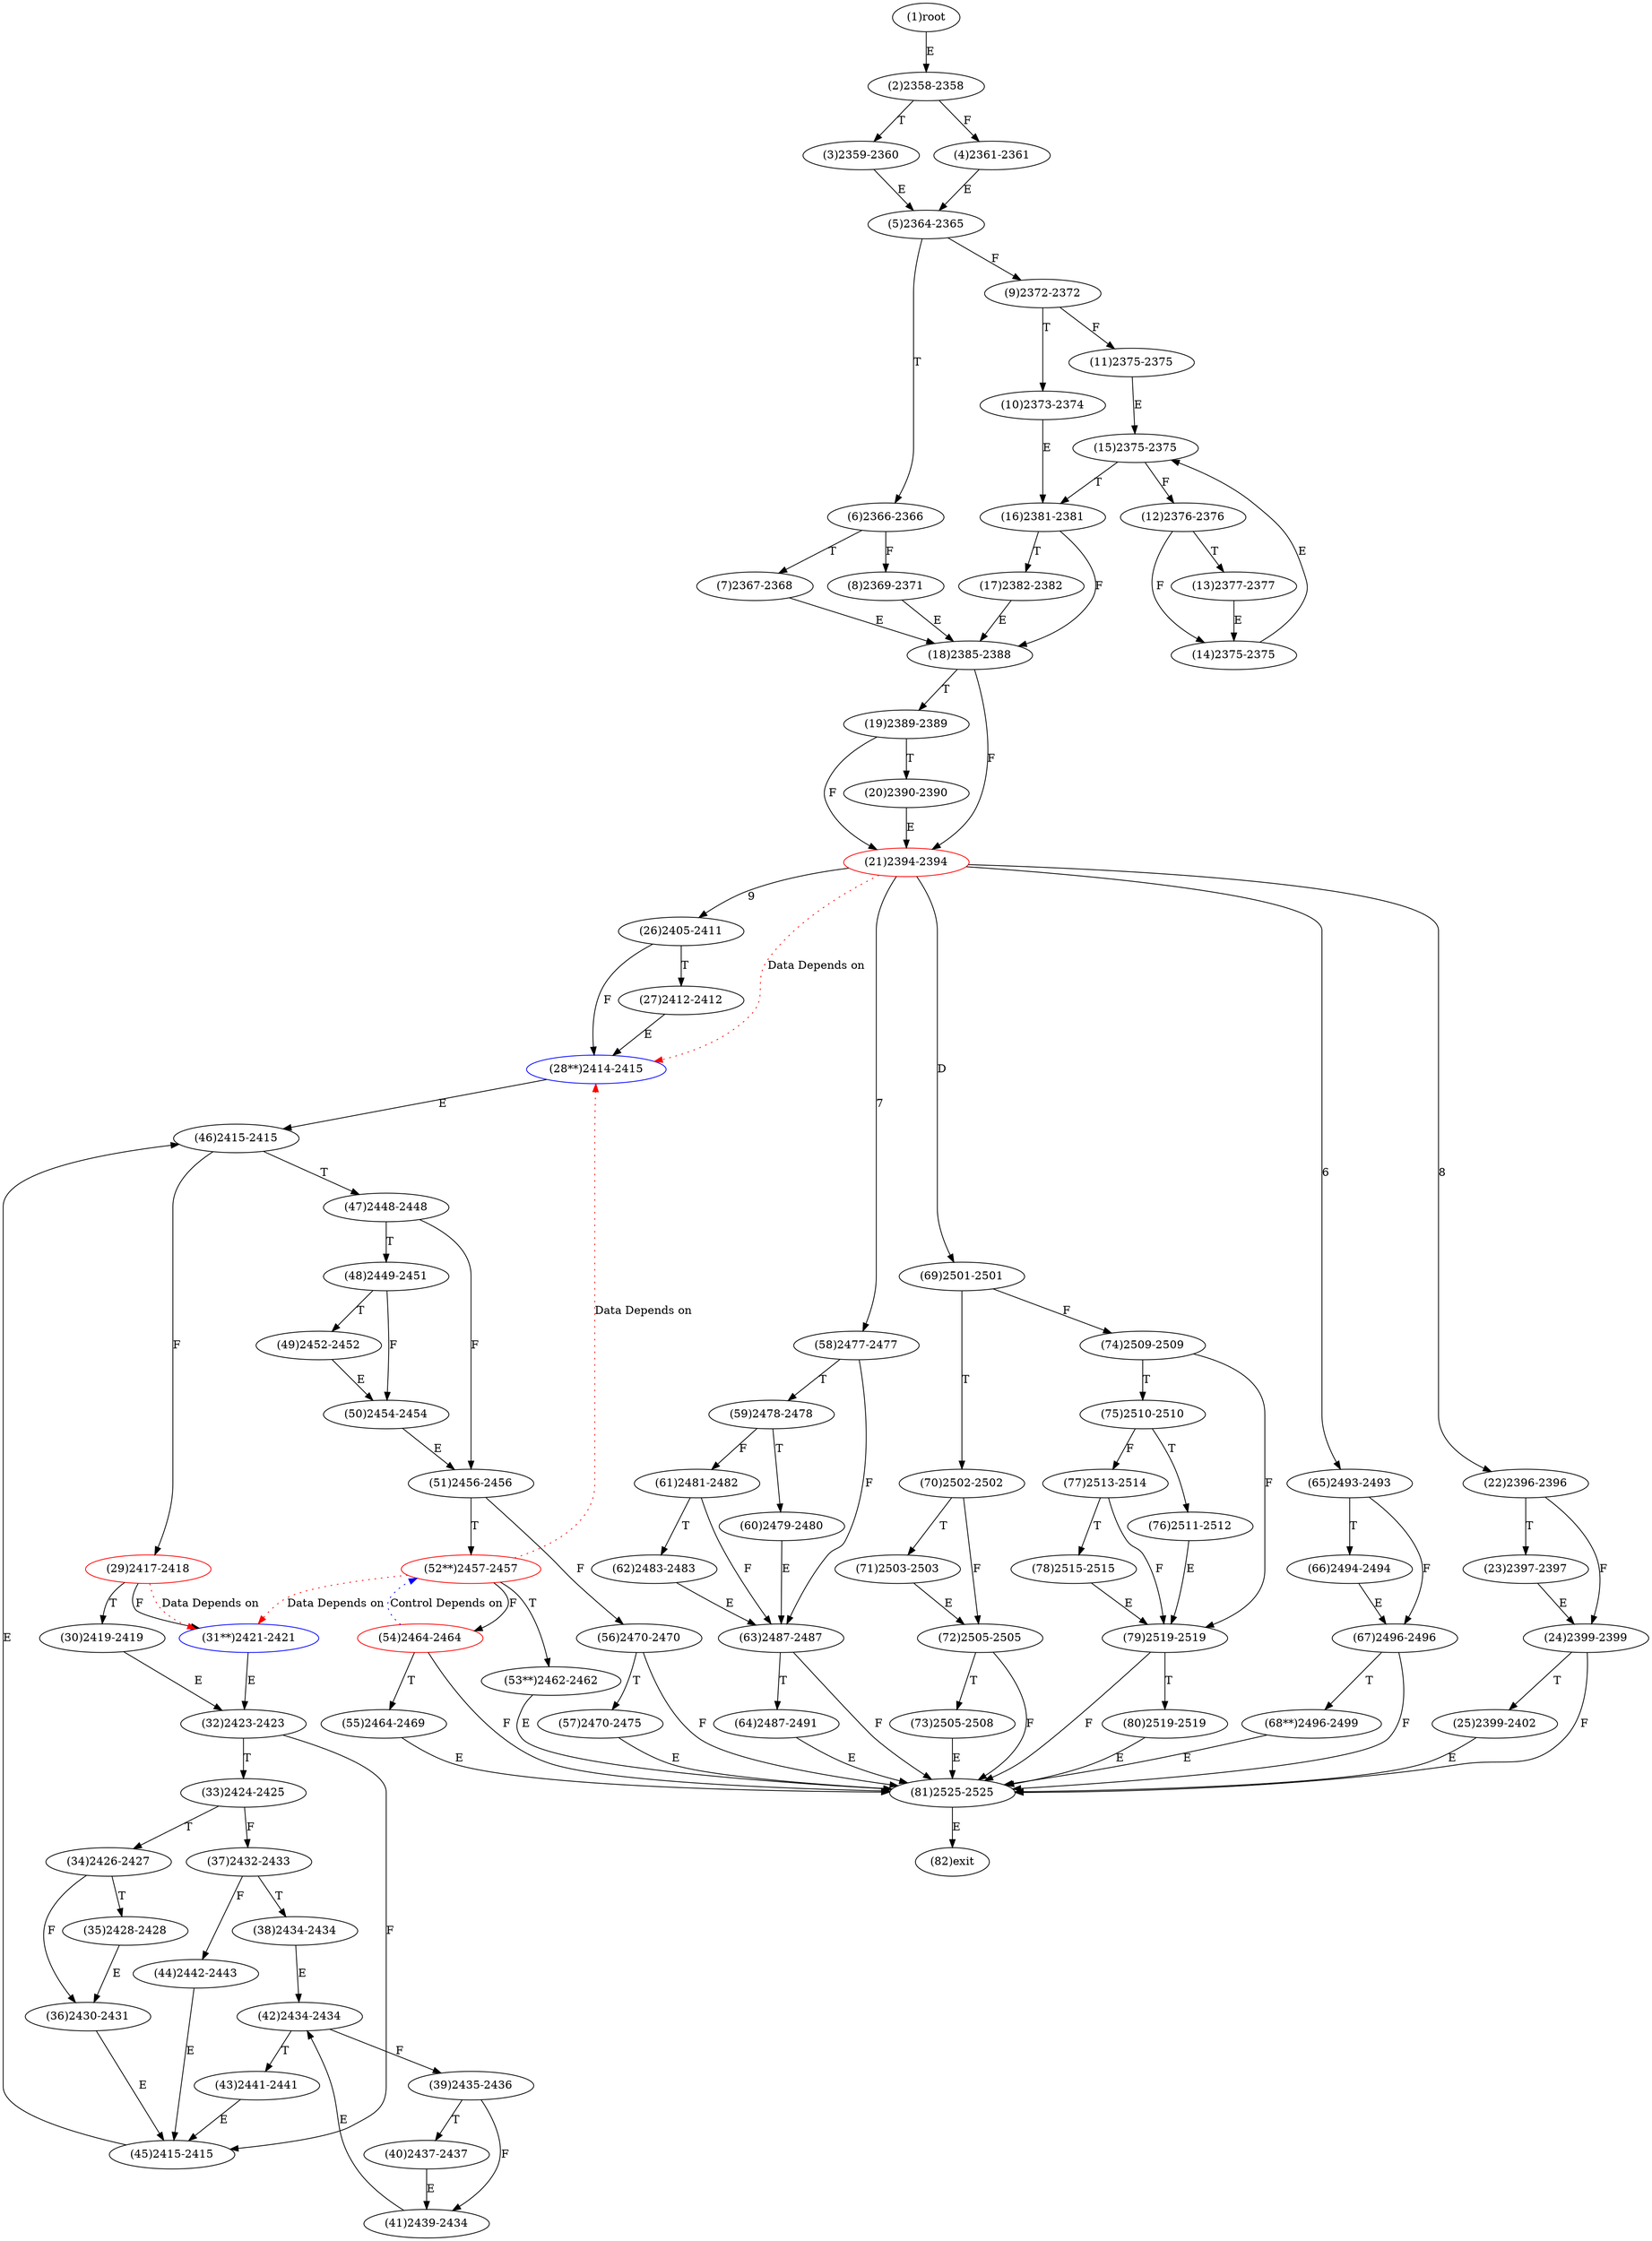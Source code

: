 digraph "" { 
1[ label="(1)root"];
2[ label="(2)2358-2358"];
3[ label="(3)2359-2360"];
4[ label="(4)2361-2361"];
5[ label="(5)2364-2365"];
6[ label="(6)2366-2366"];
7[ label="(7)2367-2368"];
8[ label="(8)2369-2371"];
9[ label="(9)2372-2372"];
10[ label="(10)2373-2374"];
11[ label="(11)2375-2375"];
12[ label="(12)2376-2376"];
13[ label="(13)2377-2377"];
14[ label="(14)2375-2375"];
15[ label="(15)2375-2375"];
17[ label="(17)2382-2382"];
16[ label="(16)2381-2381"];
19[ label="(19)2389-2389"];
18[ label="(18)2385-2388"];
21[ label="(21)2394-2394",color=red];
20[ label="(20)2390-2390"];
23[ label="(23)2397-2397"];
22[ label="(22)2396-2396"];
25[ label="(25)2399-2402"];
24[ label="(24)2399-2399"];
27[ label="(27)2412-2412"];
26[ label="(26)2405-2411"];
29[ label="(29)2417-2418",color=red];
28[ label="(28**)2414-2415",color=blue];
31[ label="(31**)2421-2421",color=blue];
30[ label="(30)2419-2419"];
34[ label="(34)2426-2427"];
35[ label="(35)2428-2428"];
32[ label="(32)2423-2423"];
33[ label="(33)2424-2425"];
38[ label="(38)2434-2434"];
39[ label="(39)2435-2436"];
36[ label="(36)2430-2431"];
37[ label="(37)2432-2433"];
42[ label="(42)2434-2434"];
43[ label="(43)2441-2441"];
40[ label="(40)2437-2437"];
41[ label="(41)2439-2434"];
46[ label="(46)2415-2415"];
47[ label="(47)2448-2448"];
44[ label="(44)2442-2443"];
45[ label="(45)2415-2415"];
51[ label="(51)2456-2456"];
50[ label="(50)2454-2454"];
49[ label="(49)2452-2452"];
48[ label="(48)2449-2451"];
55[ label="(55)2464-2469"];
54[ label="(54)2464-2464",color=red];
53[ label="(53**)2462-2462"];
52[ label="(52**)2457-2457",color=red];
59[ label="(59)2478-2478"];
58[ label="(58)2477-2477"];
57[ label="(57)2470-2475"];
56[ label="(56)2470-2470"];
63[ label="(63)2487-2487"];
62[ label="(62)2483-2483"];
61[ label="(61)2481-2482"];
60[ label="(60)2479-2480"];
68[ label="(68**)2496-2499"];
69[ label="(69)2501-2501"];
70[ label="(70)2502-2502"];
71[ label="(71)2503-2503"];
64[ label="(64)2487-2491"];
65[ label="(65)2493-2493"];
66[ label="(66)2494-2494"];
67[ label="(67)2496-2496"];
76[ label="(76)2511-2512"];
77[ label="(77)2513-2514"];
78[ label="(78)2515-2515"];
79[ label="(79)2519-2519"];
72[ label="(72)2505-2505"];
73[ label="(73)2505-2508"];
74[ label="(74)2509-2509"];
75[ label="(75)2510-2510"];
81[ label="(81)2525-2525"];
80[ label="(80)2519-2519"];
82[ label="(82)exit"];
1->2[ label="E"];
2->4[ label="F"];
2->3[ label="T"];
3->5[ label="E"];
4->5[ label="E"];
5->9[ label="F"];
5->6[ label="T"];
6->8[ label="F"];
6->7[ label="T"];
7->18[ label="E"];
8->18[ label="E"];
9->11[ label="F"];
9->10[ label="T"];
10->16[ label="E"];
11->15[ label="E"];
12->14[ label="F"];
12->13[ label="T"];
13->14[ label="E"];
14->15[ label="E"];
15->12[ label="F"];
15->16[ label="T"];
16->18[ label="F"];
16->17[ label="T"];
17->18[ label="E"];
18->21[ label="F"];
18->19[ label="T"];
19->21[ label="F"];
19->20[ label="T"];
20->21[ label="E"];
21->65[ label="6"];
21->58[ label="7"];
21->22[ label="8"];
21->26[ label="9"];
21->69[ label="D"];
22->24[ label="F"];
22->23[ label="T"];
23->24[ label="E"];
24->81[ label="F"];
24->25[ label="T"];
25->81[ label="E"];
26->28[ label="F"];
26->27[ label="T"];
27->28[ label="E"];
28->46[ label="E"];
29->31[ label="F"];
29->30[ label="T"];
30->32[ label="E"];
31->32[ label="E"];
32->45[ label="F"];
32->33[ label="T"];
33->37[ label="F"];
33->34[ label="T"];
34->36[ label="F"];
34->35[ label="T"];
35->36[ label="E"];
36->45[ label="E"];
37->44[ label="F"];
37->38[ label="T"];
38->42[ label="E"];
39->41[ label="F"];
39->40[ label="T"];
40->41[ label="E"];
41->42[ label="E"];
42->39[ label="F"];
42->43[ label="T"];
43->45[ label="E"];
44->45[ label="E"];
45->46[ label="E"];
46->29[ label="F"];
46->47[ label="T"];
47->51[ label="F"];
47->48[ label="T"];
48->50[ label="F"];
48->49[ label="T"];
49->50[ label="E"];
50->51[ label="E"];
51->56[ label="F"];
51->52[ label="T"];
52->54[ label="F"];
52->53[ label="T"];
53->81[ label="E"];
54->81[ label="F"];
54->55[ label="T"];
55->81[ label="E"];
56->81[ label="F"];
56->57[ label="T"];
57->81[ label="E"];
58->63[ label="F"];
58->59[ label="T"];
59->61[ label="F"];
59->60[ label="T"];
60->63[ label="E"];
61->63[ label="F"];
61->62[ label="T"];
62->63[ label="E"];
63->81[ label="F"];
63->64[ label="T"];
64->81[ label="E"];
65->67[ label="F"];
65->66[ label="T"];
66->67[ label="E"];
67->81[ label="F"];
67->68[ label="T"];
68->81[ label="E"];
69->74[ label="F"];
69->70[ label="T"];
70->72[ label="F"];
70->71[ label="T"];
71->72[ label="E"];
72->81[ label="F"];
72->73[ label="T"];
73->81[ label="E"];
74->79[ label="F"];
74->75[ label="T"];
75->77[ label="F"];
75->76[ label="T"];
76->79[ label="E"];
77->79[ label="F"];
77->78[ label="T"];
78->79[ label="E"];
79->81[ label="F"];
79->80[ label="T"];
80->81[ label="E"];
81->82[ label="E"];
21->28[ color="red" label="Data Depends on" style = dotted ];
29->31[ color="red" label="Data Depends on" style = dotted ];
54->52[ color="blue" label="Control Depends on" style = dotted ];
52->31[ color="red" label="Data Depends on" style = dotted ];
52->28[ color="red" label="Data Depends on" style = dotted ];
}